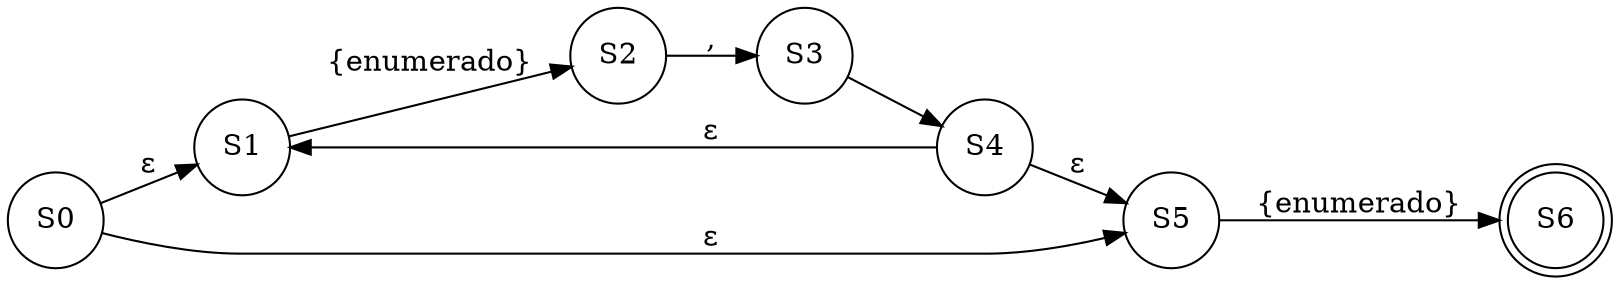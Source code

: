 digraph G { 
rankdir=LR; 
node [shape=circle]; 
node0 [label="S0"]; 
node1 [label="S1"]; 
node2 [label="S2"]; 
node3 [label="S3"]; 
node4 [label="S4"]; 
node5 [label="S5"]; 
node6 [label="S6", shape=doublecircle]; 
node0 -> node1 [label="ε"]; 
node1 -> node2 [label="{enumerado}"]; 
node2 -> node3 [label=","]; 
node3 -> node4 [label=" "]; 
node4 -> node1 [label="ε"]; 
node4 -> node5 [label="ε"]; 
node0 -> node5 [label="ε"]; 
node5 -> node6 [label="{enumerado}"]; 
} 
